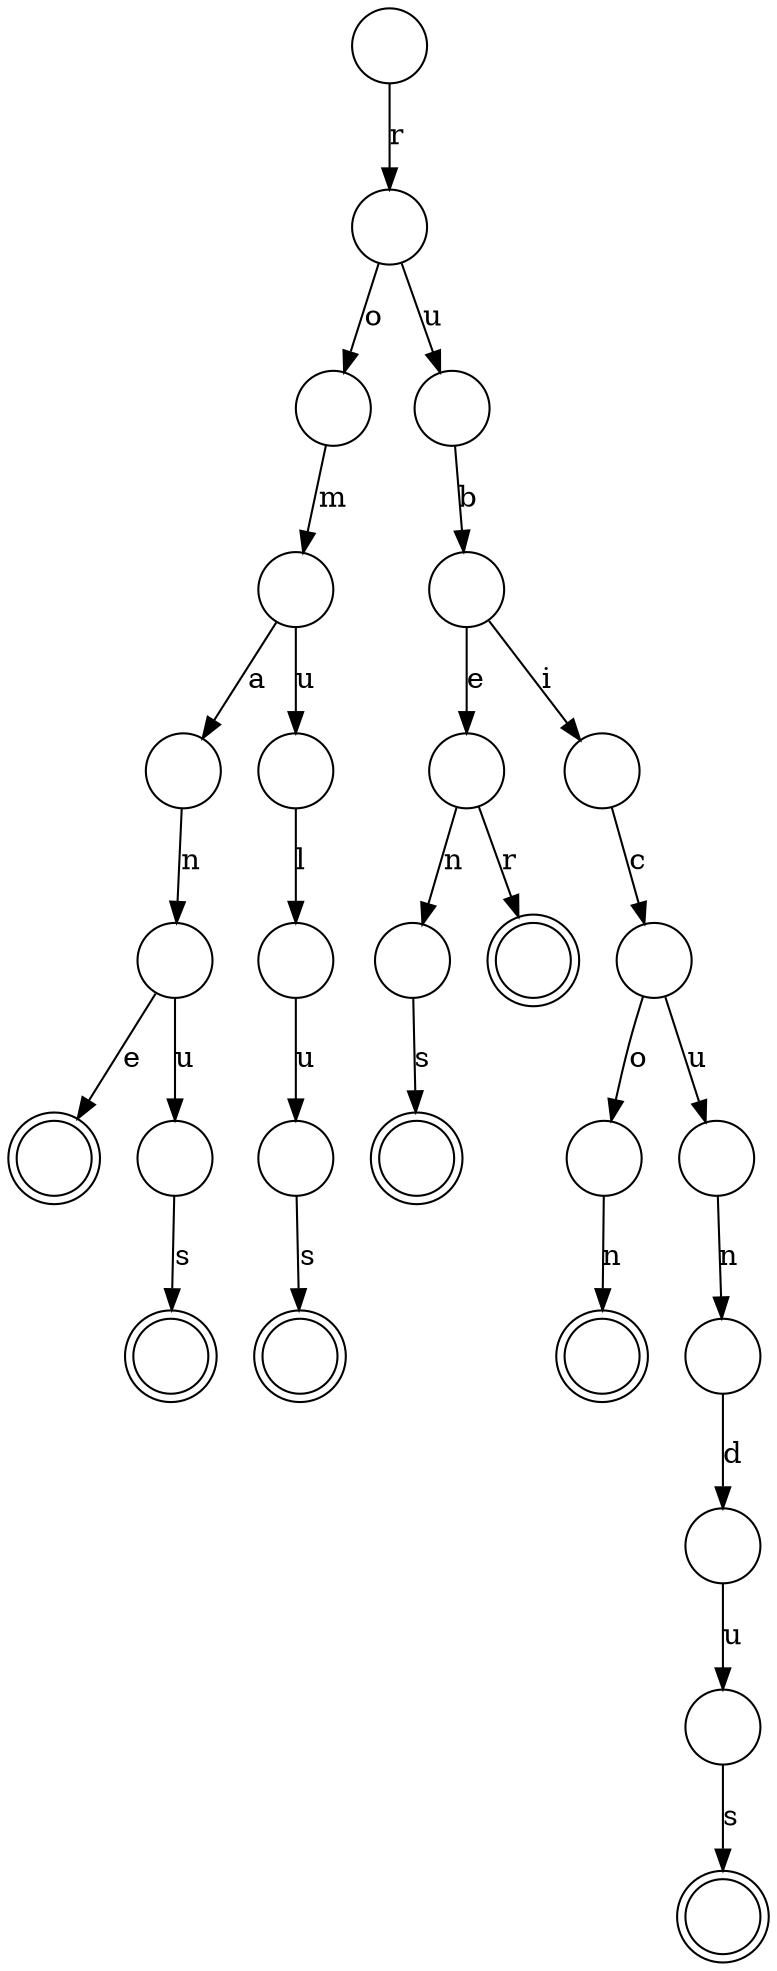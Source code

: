  digraph Trie {
  node [shape=circle];
  n0 [label=""];
  n0 -> n1 [label="r"];
  n1 [label=""];
  n1 -> n2 [label="o"];
  n2 [label=""];
  n2 -> n3 [label="m"];
  n3 [label=""];
  n3 -> n4 [label="a"];
  n4 [label=""];
  n4 -> n5 [label="n"];
  n5 [label=""];
  n5 -> n6 [label="e"];
  n6 [label="", shape=doublecircle];
  n5 -> n7 [label="u"];
  n7 [label=""];
  n7 -> n8 [label="s"];
  n8 [label="", shape=doublecircle];
  n3 -> n9 [label="u"];
  n9 [label=""];
  n9 -> n10 [label="l"];
  n10 [label=""];
  n10 -> n11 [label="u"];
  n11 [label=""];
  n11 -> n12 [label="s"];
  n12 [label="", shape=doublecircle];
  n1 -> n13 [label="u"];
  n13 [label=""];
  n13 -> n14 [label="b"];
  n14 [label=""];
  n14 -> n15 [label="e"];
  n15 [label=""];
  n15 -> n16 [label="n"];
  n16 [label=""];
  n16 -> n17 [label="s"];
  n17 [label="", shape=doublecircle];
  n15 -> n18 [label="r"];
  n18 [label="", shape=doublecircle];
  n14 -> n19 [label="i"];
  n19 [label=""];
  n19 -> n20 [label="c"];
  n20 [label=""];
  n20 -> n21 [label="o"];
  n21 [label=""];
  n21 -> n22 [label="n"];
  n22 [label="", shape=doublecircle];
  n20 -> n23 [label="u"];
  n23 [label=""];
  n23 -> n24 [label="n"];
  n24 [label=""];
  n24 -> n25 [label="d"];
  n25 [label=""];
  n25 -> n26 [label="u"];
  n26 [label=""];
  n26 -> n27 [label="s"];
  n27 [label="", shape=doublecircle];
}
